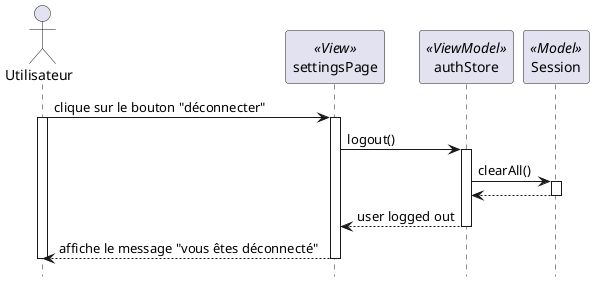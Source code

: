 @startuml sequence_logout

hide footbox


actor "Utilisateur" as user
participant "settingsPage" as setView << View >>
participant "authStore" as auth << ViewModel >>
participant "Session" as session << Model >>
user -> setView : clique sur le bouton "déconnecter"
activate user
activate setView
setView -> auth : logout()
activate auth
auth -> session : clearAll()
activate session
session --> auth
deactivate session
auth --> setView : user logged out
deactivate auth
setView --> user : affiche le message "vous êtes déconnecté"
deactivate setView
deactivate user


